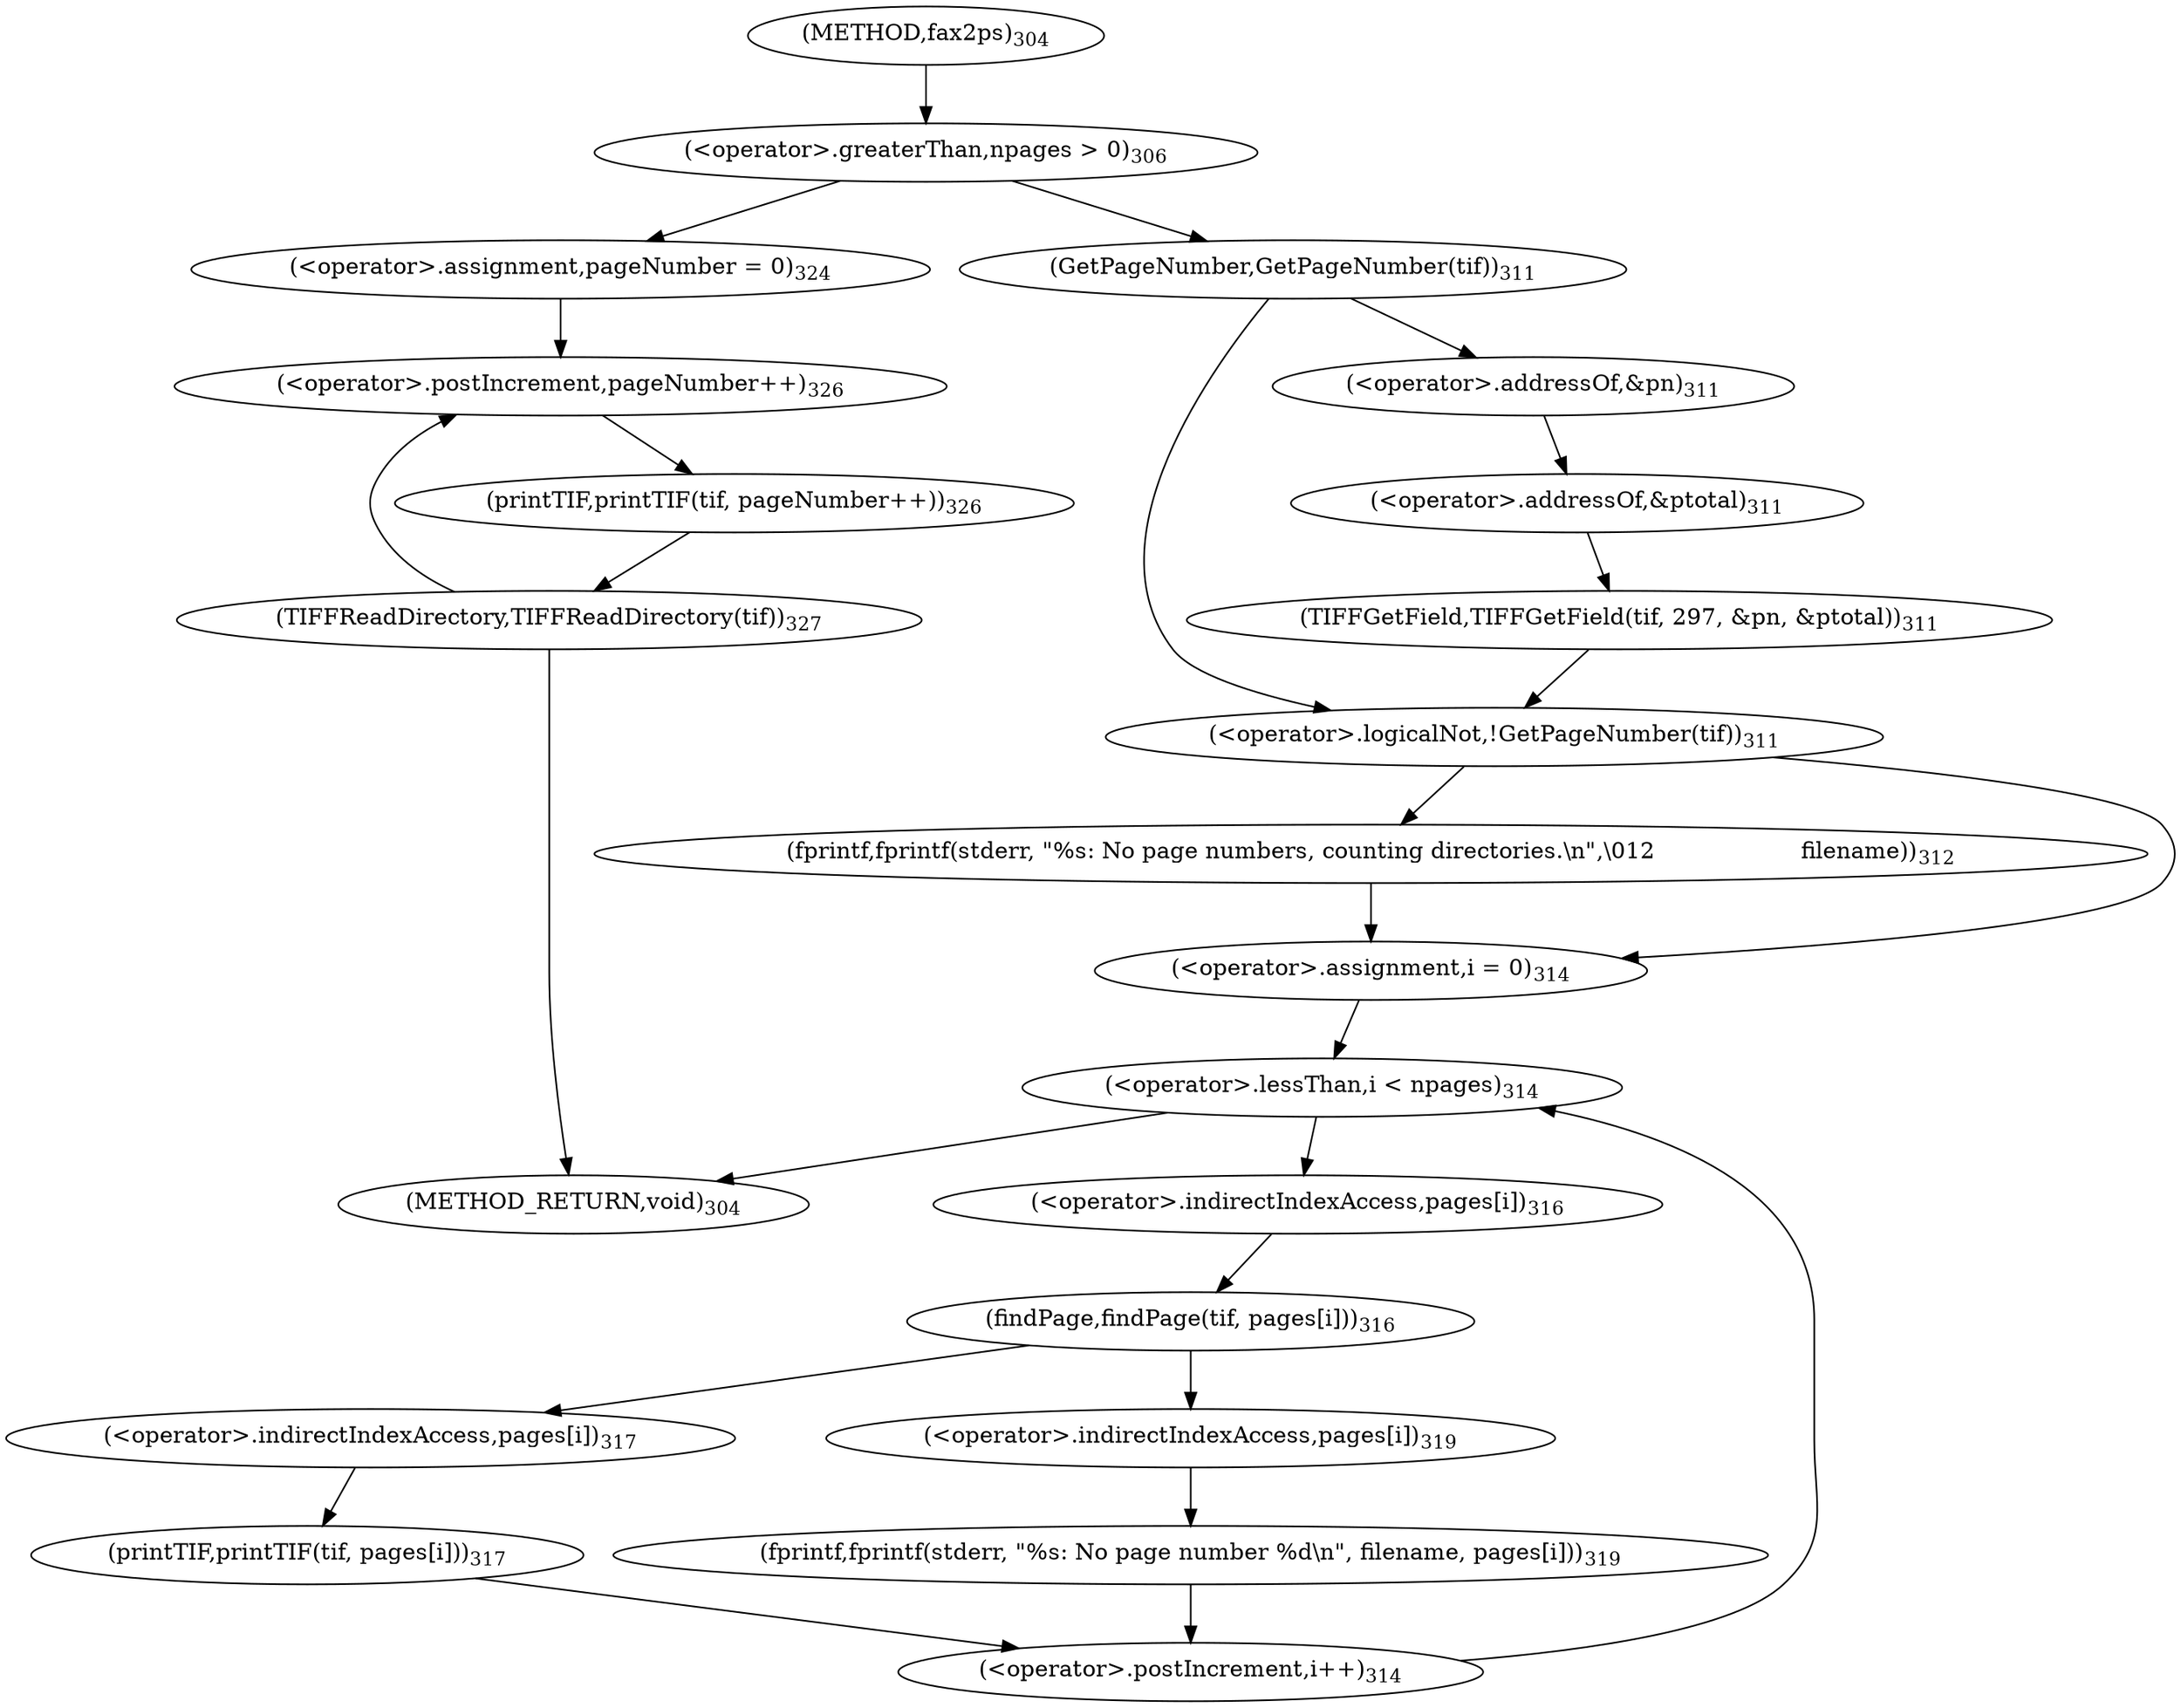 digraph "fax2ps" {  
"10187" [label = <(&lt;operator&gt;.greaterThan,npages &gt; 0)<SUB>306</SUB>> ]
"10195" [label = <(&lt;operator&gt;.logicalNot,!GetPageNumber(tif))<SUB>311</SUB>> ]
"10216" [label = <(&lt;operator&gt;.lessThan,i &lt; npages)<SUB>314</SUB>> ]
"10219" [label = <(&lt;operator&gt;.postIncrement,i++)<SUB>314</SUB>> ]
"10246" [label = <(&lt;operator&gt;.assignment,pageNumber = 0)<SUB>324</SUB>> ]
"10196" [label = <(GetPageNumber,GetPageNumber(tif))<SUB>311</SUB>> ]
"10207" [label = <(fprintf,fprintf(stderr, &quot;%s: No page numbers, counting directories.\n&quot;,\012                    filename))<SUB>312</SUB>> ]
"10213" [label = <(&lt;operator&gt;.assignment,i = 0)<SUB>314</SUB>> ]
"10250" [label = <(printTIF,printTIF(tif, pageNumber++))<SUB>326</SUB>> ]
"10254" [label = <(TIFFReadDirectory,TIFFReadDirectory(tif))<SUB>327</SUB>> ]
"10223" [label = <(findPage,findPage(tif, pages[i]))<SUB>316</SUB>> ]
"10252" [label = <(&lt;operator&gt;.postIncrement,pageNumber++)<SUB>326</SUB>> ]
"10199" [label = <(TIFFGetField,TIFFGetField(tif, 297, &amp;pn, &amp;ptotal))<SUB>311</SUB>> ]
"10225" [label = <(&lt;operator&gt;.indirectIndexAccess,pages[i])<SUB>316</SUB>> ]
"10229" [label = <(printTIF,printTIF(tif, pages[i]))<SUB>317</SUB>> ]
"10202" [label = <(&lt;operator&gt;.addressOf,&amp;pn)<SUB>311</SUB>> ]
"10204" [label = <(&lt;operator&gt;.addressOf,&amp;ptotal)<SUB>311</SUB>> ]
"10231" [label = <(&lt;operator&gt;.indirectIndexAccess,pages[i])<SUB>317</SUB>> ]
"10236" [label = <(fprintf,fprintf(stderr, &quot;%s: No page number %d\n&quot;, filename, pages[i]))<SUB>319</SUB>> ]
"10240" [label = <(&lt;operator&gt;.indirectIndexAccess,pages[i])<SUB>319</SUB>> ]
"10180" [label = <(METHOD,fax2ps)<SUB>304</SUB>> ]
"10256" [label = <(METHOD_RETURN,void)<SUB>304</SUB>> ]
  "10187" -> "10196" 
  "10187" -> "10246" 
  "10195" -> "10207" 
  "10195" -> "10213" 
  "10216" -> "10256" 
  "10216" -> "10225" 
  "10219" -> "10216" 
  "10246" -> "10252" 
  "10196" -> "10195" 
  "10196" -> "10202" 
  "10207" -> "10213" 
  "10213" -> "10216" 
  "10250" -> "10254" 
  "10254" -> "10256" 
  "10254" -> "10252" 
  "10223" -> "10231" 
  "10223" -> "10240" 
  "10252" -> "10250" 
  "10199" -> "10195" 
  "10225" -> "10223" 
  "10229" -> "10219" 
  "10202" -> "10204" 
  "10204" -> "10199" 
  "10231" -> "10229" 
  "10236" -> "10219" 
  "10240" -> "10236" 
  "10180" -> "10187" 
}
